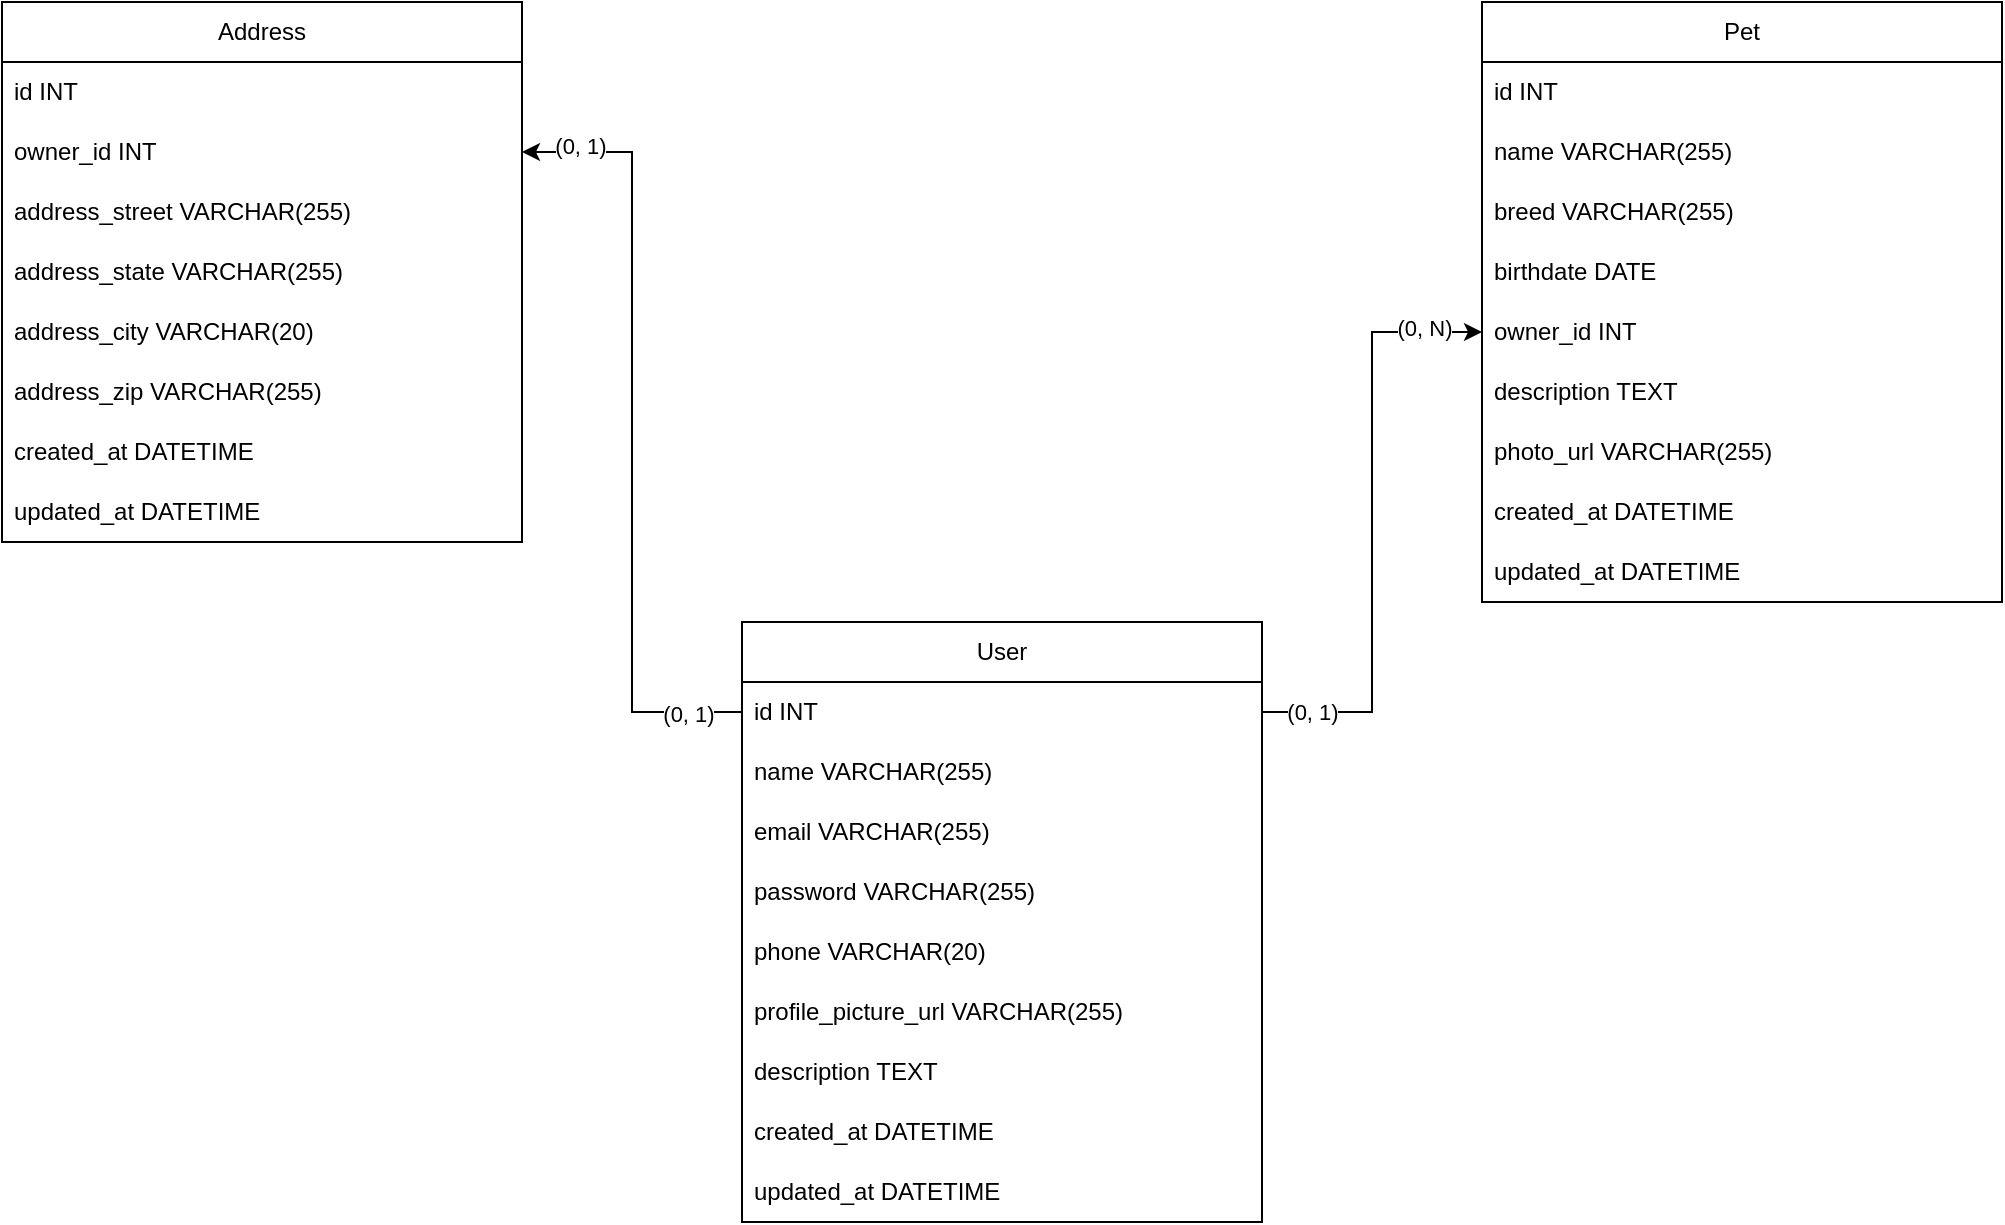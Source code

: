 <mxfile version="27.0.1">
  <diagram name="Página-1" id="n9nIDQdheGA0DtLoF7kL">
    <mxGraphModel grid="1" page="1" gridSize="10" guides="1" tooltips="1" connect="1" arrows="1" fold="1" pageScale="1" pageWidth="827" pageHeight="1169" math="0" shadow="0">
      <root>
        <mxCell id="0" />
        <mxCell id="1" parent="0" />
        <mxCell id="qS9VZ_9DxtFCTGkz5A8y-1" value="User" style="swimlane;fontStyle=0;childLayout=stackLayout;horizontal=1;startSize=30;horizontalStack=0;resizeParent=1;resizeParentMax=0;resizeLast=0;collapsible=1;marginBottom=0;whiteSpace=wrap;html=1;" vertex="1" parent="1">
          <mxGeometry x="110" y="390" width="260" height="300" as="geometry" />
        </mxCell>
        <mxCell id="qS9VZ_9DxtFCTGkz5A8y-2" value="id INT" style="text;strokeColor=none;fillColor=none;align=left;verticalAlign=middle;spacingLeft=4;spacingRight=4;overflow=hidden;points=[[0,0.5],[1,0.5]];portConstraint=eastwest;rotatable=0;whiteSpace=wrap;html=1;" vertex="1" parent="qS9VZ_9DxtFCTGkz5A8y-1">
          <mxGeometry y="30" width="260" height="30" as="geometry" />
        </mxCell>
        <mxCell id="qS9VZ_9DxtFCTGkz5A8y-3" value="name VARCHAR(255)" style="text;strokeColor=none;fillColor=none;align=left;verticalAlign=middle;spacingLeft=4;spacingRight=4;overflow=hidden;points=[[0,0.5],[1,0.5]];portConstraint=eastwest;rotatable=0;whiteSpace=wrap;html=1;" vertex="1" parent="qS9VZ_9DxtFCTGkz5A8y-1">
          <mxGeometry y="60" width="260" height="30" as="geometry" />
        </mxCell>
        <mxCell id="qS9VZ_9DxtFCTGkz5A8y-4" value="email VARCHAR(255)" style="text;strokeColor=none;fillColor=none;align=left;verticalAlign=middle;spacingLeft=4;spacingRight=4;overflow=hidden;points=[[0,0.5],[1,0.5]];portConstraint=eastwest;rotatable=0;whiteSpace=wrap;html=1;" vertex="1" parent="qS9VZ_9DxtFCTGkz5A8y-1">
          <mxGeometry y="90" width="260" height="30" as="geometry" />
        </mxCell>
        <mxCell id="qS9VZ_9DxtFCTGkz5A8y-5" value="password VARCHAR(255)" style="text;strokeColor=none;fillColor=none;align=left;verticalAlign=middle;spacingLeft=4;spacingRight=4;overflow=hidden;points=[[0,0.5],[1,0.5]];portConstraint=eastwest;rotatable=0;whiteSpace=wrap;html=1;" vertex="1" parent="qS9VZ_9DxtFCTGkz5A8y-1">
          <mxGeometry y="120" width="260" height="30" as="geometry" />
        </mxCell>
        <mxCell id="qS9VZ_9DxtFCTGkz5A8y-6" value="phone VARCHAR(20)" style="text;strokeColor=none;fillColor=none;align=left;verticalAlign=middle;spacingLeft=4;spacingRight=4;overflow=hidden;points=[[0,0.5],[1,0.5]];portConstraint=eastwest;rotatable=0;whiteSpace=wrap;html=1;" vertex="1" parent="qS9VZ_9DxtFCTGkz5A8y-1">
          <mxGeometry y="150" width="260" height="30" as="geometry" />
        </mxCell>
        <mxCell id="qS9VZ_9DxtFCTGkz5A8y-7" value="profile_picture_url VARCHAR(255)" style="text;strokeColor=none;fillColor=none;align=left;verticalAlign=middle;spacingLeft=4;spacingRight=4;overflow=hidden;points=[[0,0.5],[1,0.5]];portConstraint=eastwest;rotatable=0;whiteSpace=wrap;html=1;" vertex="1" parent="qS9VZ_9DxtFCTGkz5A8y-1">
          <mxGeometry y="180" width="260" height="30" as="geometry" />
        </mxCell>
        <mxCell id="qS9VZ_9DxtFCTGkz5A8y-8" value="description TEXT" style="text;strokeColor=none;fillColor=none;align=left;verticalAlign=middle;spacingLeft=4;spacingRight=4;overflow=hidden;points=[[0,0.5],[1,0.5]];portConstraint=eastwest;rotatable=0;whiteSpace=wrap;html=1;" vertex="1" parent="qS9VZ_9DxtFCTGkz5A8y-1">
          <mxGeometry y="210" width="260" height="30" as="geometry" />
        </mxCell>
        <mxCell id="qS9VZ_9DxtFCTGkz5A8y-9" value="created_at DATETIME" style="text;strokeColor=none;fillColor=none;align=left;verticalAlign=middle;spacingLeft=4;spacingRight=4;overflow=hidden;points=[[0,0.5],[1,0.5]];portConstraint=eastwest;rotatable=0;whiteSpace=wrap;html=1;" vertex="1" parent="qS9VZ_9DxtFCTGkz5A8y-1">
          <mxGeometry y="240" width="260" height="30" as="geometry" />
        </mxCell>
        <mxCell id="qS9VZ_9DxtFCTGkz5A8y-10" value="updated_at DATETIME" style="text;strokeColor=none;fillColor=none;align=left;verticalAlign=middle;spacingLeft=4;spacingRight=4;overflow=hidden;points=[[0,0.5],[1,0.5]];portConstraint=eastwest;rotatable=0;whiteSpace=wrap;html=1;" vertex="1" parent="qS9VZ_9DxtFCTGkz5A8y-1">
          <mxGeometry y="270" width="260" height="30" as="geometry" />
        </mxCell>
        <mxCell id="qS9VZ_9DxtFCTGkz5A8y-14" value="Pet" style="swimlane;fontStyle=0;childLayout=stackLayout;horizontal=1;startSize=30;horizontalStack=0;resizeParent=1;resizeParentMax=0;resizeLast=0;collapsible=1;marginBottom=0;whiteSpace=wrap;html=1;" vertex="1" parent="1">
          <mxGeometry x="480" y="80" width="260" height="300" as="geometry" />
        </mxCell>
        <mxCell id="qS9VZ_9DxtFCTGkz5A8y-15" value="id INT" style="text;strokeColor=none;fillColor=none;align=left;verticalAlign=middle;spacingLeft=4;spacingRight=4;overflow=hidden;points=[[0,0.5],[1,0.5]];portConstraint=eastwest;rotatable=0;whiteSpace=wrap;html=1;" vertex="1" parent="qS9VZ_9DxtFCTGkz5A8y-14">
          <mxGeometry y="30" width="260" height="30" as="geometry" />
        </mxCell>
        <mxCell id="qS9VZ_9DxtFCTGkz5A8y-16" value="name VARCHAR(255)" style="text;strokeColor=none;fillColor=none;align=left;verticalAlign=middle;spacingLeft=4;spacingRight=4;overflow=hidden;points=[[0,0.5],[1,0.5]];portConstraint=eastwest;rotatable=0;whiteSpace=wrap;html=1;" vertex="1" parent="qS9VZ_9DxtFCTGkz5A8y-14">
          <mxGeometry y="60" width="260" height="30" as="geometry" />
        </mxCell>
        <mxCell id="qS9VZ_9DxtFCTGkz5A8y-17" value="breed VARCHAR(255)" style="text;strokeColor=none;fillColor=none;align=left;verticalAlign=middle;spacingLeft=4;spacingRight=4;overflow=hidden;points=[[0,0.5],[1,0.5]];portConstraint=eastwest;rotatable=0;whiteSpace=wrap;html=1;" vertex="1" parent="qS9VZ_9DxtFCTGkz5A8y-14">
          <mxGeometry y="90" width="260" height="30" as="geometry" />
        </mxCell>
        <mxCell id="qS9VZ_9DxtFCTGkz5A8y-18" value="birthdate DATE" style="text;strokeColor=none;fillColor=none;align=left;verticalAlign=middle;spacingLeft=4;spacingRight=4;overflow=hidden;points=[[0,0.5],[1,0.5]];portConstraint=eastwest;rotatable=0;whiteSpace=wrap;html=1;" vertex="1" parent="qS9VZ_9DxtFCTGkz5A8y-14">
          <mxGeometry y="120" width="260" height="30" as="geometry" />
        </mxCell>
        <mxCell id="qS9VZ_9DxtFCTGkz5A8y-19" value="owner_id INT" style="text;strokeColor=none;fillColor=none;align=left;verticalAlign=middle;spacingLeft=4;spacingRight=4;overflow=hidden;points=[[0,0.5],[1,0.5]];portConstraint=eastwest;rotatable=0;whiteSpace=wrap;html=1;" vertex="1" parent="qS9VZ_9DxtFCTGkz5A8y-14">
          <mxGeometry y="150" width="260" height="30" as="geometry" />
        </mxCell>
        <mxCell id="qS9VZ_9DxtFCTGkz5A8y-20" value="description TEXT" style="text;strokeColor=none;fillColor=none;align=left;verticalAlign=middle;spacingLeft=4;spacingRight=4;overflow=hidden;points=[[0,0.5],[1,0.5]];portConstraint=eastwest;rotatable=0;whiteSpace=wrap;html=1;" vertex="1" parent="qS9VZ_9DxtFCTGkz5A8y-14">
          <mxGeometry y="180" width="260" height="30" as="geometry" />
        </mxCell>
        <mxCell id="qS9VZ_9DxtFCTGkz5A8y-21" value="photo_url VARCHAR(255)" style="text;strokeColor=none;fillColor=none;align=left;verticalAlign=middle;spacingLeft=4;spacingRight=4;overflow=hidden;points=[[0,0.5],[1,0.5]];portConstraint=eastwest;rotatable=0;whiteSpace=wrap;html=1;" vertex="1" parent="qS9VZ_9DxtFCTGkz5A8y-14">
          <mxGeometry y="210" width="260" height="30" as="geometry" />
        </mxCell>
        <mxCell id="qS9VZ_9DxtFCTGkz5A8y-22" value="created_at DATETIME" style="text;strokeColor=none;fillColor=none;align=left;verticalAlign=middle;spacingLeft=4;spacingRight=4;overflow=hidden;points=[[0,0.5],[1,0.5]];portConstraint=eastwest;rotatable=0;whiteSpace=wrap;html=1;" vertex="1" parent="qS9VZ_9DxtFCTGkz5A8y-14">
          <mxGeometry y="240" width="260" height="30" as="geometry" />
        </mxCell>
        <mxCell id="qS9VZ_9DxtFCTGkz5A8y-23" value="updated_at DATETIME" style="text;strokeColor=none;fillColor=none;align=left;verticalAlign=middle;spacingLeft=4;spacingRight=4;overflow=hidden;points=[[0,0.5],[1,0.5]];portConstraint=eastwest;rotatable=0;whiteSpace=wrap;html=1;" vertex="1" parent="qS9VZ_9DxtFCTGkz5A8y-14">
          <mxGeometry y="270" width="260" height="30" as="geometry" />
        </mxCell>
        <mxCell id="qS9VZ_9DxtFCTGkz5A8y-24" value="Address" style="swimlane;fontStyle=0;childLayout=stackLayout;horizontal=1;startSize=30;horizontalStack=0;resizeParent=1;resizeParentMax=0;resizeLast=0;collapsible=1;marginBottom=0;whiteSpace=wrap;html=1;" vertex="1" parent="1">
          <mxGeometry x="-260" y="80" width="260" height="270" as="geometry" />
        </mxCell>
        <mxCell id="qS9VZ_9DxtFCTGkz5A8y-25" value="id INT" style="text;strokeColor=none;fillColor=none;align=left;verticalAlign=middle;spacingLeft=4;spacingRight=4;overflow=hidden;points=[[0,0.5],[1,0.5]];portConstraint=eastwest;rotatable=0;whiteSpace=wrap;html=1;" vertex="1" parent="qS9VZ_9DxtFCTGkz5A8y-24">
          <mxGeometry y="30" width="260" height="30" as="geometry" />
        </mxCell>
        <mxCell id="qS9VZ_9DxtFCTGkz5A8y-26" value="owner_id INT" style="text;strokeColor=none;fillColor=none;align=left;verticalAlign=middle;spacingLeft=4;spacingRight=4;overflow=hidden;points=[[0,0.5],[1,0.5]];portConstraint=eastwest;rotatable=0;whiteSpace=wrap;html=1;" vertex="1" parent="qS9VZ_9DxtFCTGkz5A8y-24">
          <mxGeometry y="60" width="260" height="30" as="geometry" />
        </mxCell>
        <mxCell id="qS9VZ_9DxtFCTGkz5A8y-27" value="address_street VARCHAR(255)" style="text;strokeColor=none;fillColor=none;align=left;verticalAlign=middle;spacingLeft=4;spacingRight=4;overflow=hidden;points=[[0,0.5],[1,0.5]];portConstraint=eastwest;rotatable=0;whiteSpace=wrap;html=1;" vertex="1" parent="qS9VZ_9DxtFCTGkz5A8y-24">
          <mxGeometry y="90" width="260" height="30" as="geometry" />
        </mxCell>
        <mxCell id="qS9VZ_9DxtFCTGkz5A8y-28" value="address_state VARCHAR(255)" style="text;strokeColor=none;fillColor=none;align=left;verticalAlign=middle;spacingLeft=4;spacingRight=4;overflow=hidden;points=[[0,0.5],[1,0.5]];portConstraint=eastwest;rotatable=0;whiteSpace=wrap;html=1;" vertex="1" parent="qS9VZ_9DxtFCTGkz5A8y-24">
          <mxGeometry y="120" width="260" height="30" as="geometry" />
        </mxCell>
        <mxCell id="qS9VZ_9DxtFCTGkz5A8y-29" value="address_city VARCHAR(20)" style="text;strokeColor=none;fillColor=none;align=left;verticalAlign=middle;spacingLeft=4;spacingRight=4;overflow=hidden;points=[[0,0.5],[1,0.5]];portConstraint=eastwest;rotatable=0;whiteSpace=wrap;html=1;" vertex="1" parent="qS9VZ_9DxtFCTGkz5A8y-24">
          <mxGeometry y="150" width="260" height="30" as="geometry" />
        </mxCell>
        <mxCell id="qS9VZ_9DxtFCTGkz5A8y-30" value="address_zip VARCHAR(255)" style="text;strokeColor=none;fillColor=none;align=left;verticalAlign=middle;spacingLeft=4;spacingRight=4;overflow=hidden;points=[[0,0.5],[1,0.5]];portConstraint=eastwest;rotatable=0;whiteSpace=wrap;html=1;" vertex="1" parent="qS9VZ_9DxtFCTGkz5A8y-24">
          <mxGeometry y="180" width="260" height="30" as="geometry" />
        </mxCell>
        <mxCell id="qS9VZ_9DxtFCTGkz5A8y-32" value="created_at DATETIME" style="text;strokeColor=none;fillColor=none;align=left;verticalAlign=middle;spacingLeft=4;spacingRight=4;overflow=hidden;points=[[0,0.5],[1,0.5]];portConstraint=eastwest;rotatable=0;whiteSpace=wrap;html=1;" vertex="1" parent="qS9VZ_9DxtFCTGkz5A8y-24">
          <mxGeometry y="210" width="260" height="30" as="geometry" />
        </mxCell>
        <mxCell id="qS9VZ_9DxtFCTGkz5A8y-33" value="updated_at DATETIME" style="text;strokeColor=none;fillColor=none;align=left;verticalAlign=middle;spacingLeft=4;spacingRight=4;overflow=hidden;points=[[0,0.5],[1,0.5]];portConstraint=eastwest;rotatable=0;whiteSpace=wrap;html=1;" vertex="1" parent="qS9VZ_9DxtFCTGkz5A8y-24">
          <mxGeometry y="240" width="260" height="30" as="geometry" />
        </mxCell>
        <mxCell id="qS9VZ_9DxtFCTGkz5A8y-34" style="edgeStyle=orthogonalEdgeStyle;rounded=0;orthogonalLoop=1;jettySize=auto;html=1;" edge="1" parent="1" source="qS9VZ_9DxtFCTGkz5A8y-2" target="qS9VZ_9DxtFCTGkz5A8y-19">
          <mxGeometry relative="1" as="geometry" />
        </mxCell>
        <mxCell id="qS9VZ_9DxtFCTGkz5A8y-39" value="(0, 1)" style="edgeLabel;html=1;align=center;verticalAlign=middle;resizable=0;points=[];" connectable="0" vertex="1" parent="qS9VZ_9DxtFCTGkz5A8y-34">
          <mxGeometry x="-0.834" relative="1" as="geometry">
            <mxPoint as="offset" />
          </mxGeometry>
        </mxCell>
        <mxCell id="qS9VZ_9DxtFCTGkz5A8y-40" value="(0, N)" style="edgeLabel;html=1;align=center;verticalAlign=middle;resizable=0;points=[];" connectable="0" vertex="1" parent="qS9VZ_9DxtFCTGkz5A8y-34">
          <mxGeometry x="0.808" y="2" relative="1" as="geometry">
            <mxPoint as="offset" />
          </mxGeometry>
        </mxCell>
        <mxCell id="qS9VZ_9DxtFCTGkz5A8y-35" style="edgeStyle=orthogonalEdgeStyle;rounded=0;orthogonalLoop=1;jettySize=auto;html=1;" edge="1" parent="1" source="qS9VZ_9DxtFCTGkz5A8y-2" target="qS9VZ_9DxtFCTGkz5A8y-26">
          <mxGeometry relative="1" as="geometry" />
        </mxCell>
        <mxCell id="qS9VZ_9DxtFCTGkz5A8y-37" value="(0, 1)" style="edgeLabel;html=1;align=center;verticalAlign=middle;resizable=0;points=[];" connectable="0" vertex="1" parent="qS9VZ_9DxtFCTGkz5A8y-35">
          <mxGeometry x="0.85" y="-3" relative="1" as="geometry">
            <mxPoint as="offset" />
          </mxGeometry>
        </mxCell>
        <mxCell id="qS9VZ_9DxtFCTGkz5A8y-38" value="(0, 1)" style="edgeLabel;html=1;align=center;verticalAlign=middle;resizable=0;points=[];" connectable="0" vertex="1" parent="qS9VZ_9DxtFCTGkz5A8y-35">
          <mxGeometry x="-0.859" y="1" relative="1" as="geometry">
            <mxPoint as="offset" />
          </mxGeometry>
        </mxCell>
      </root>
    </mxGraphModel>
  </diagram>
</mxfile>
